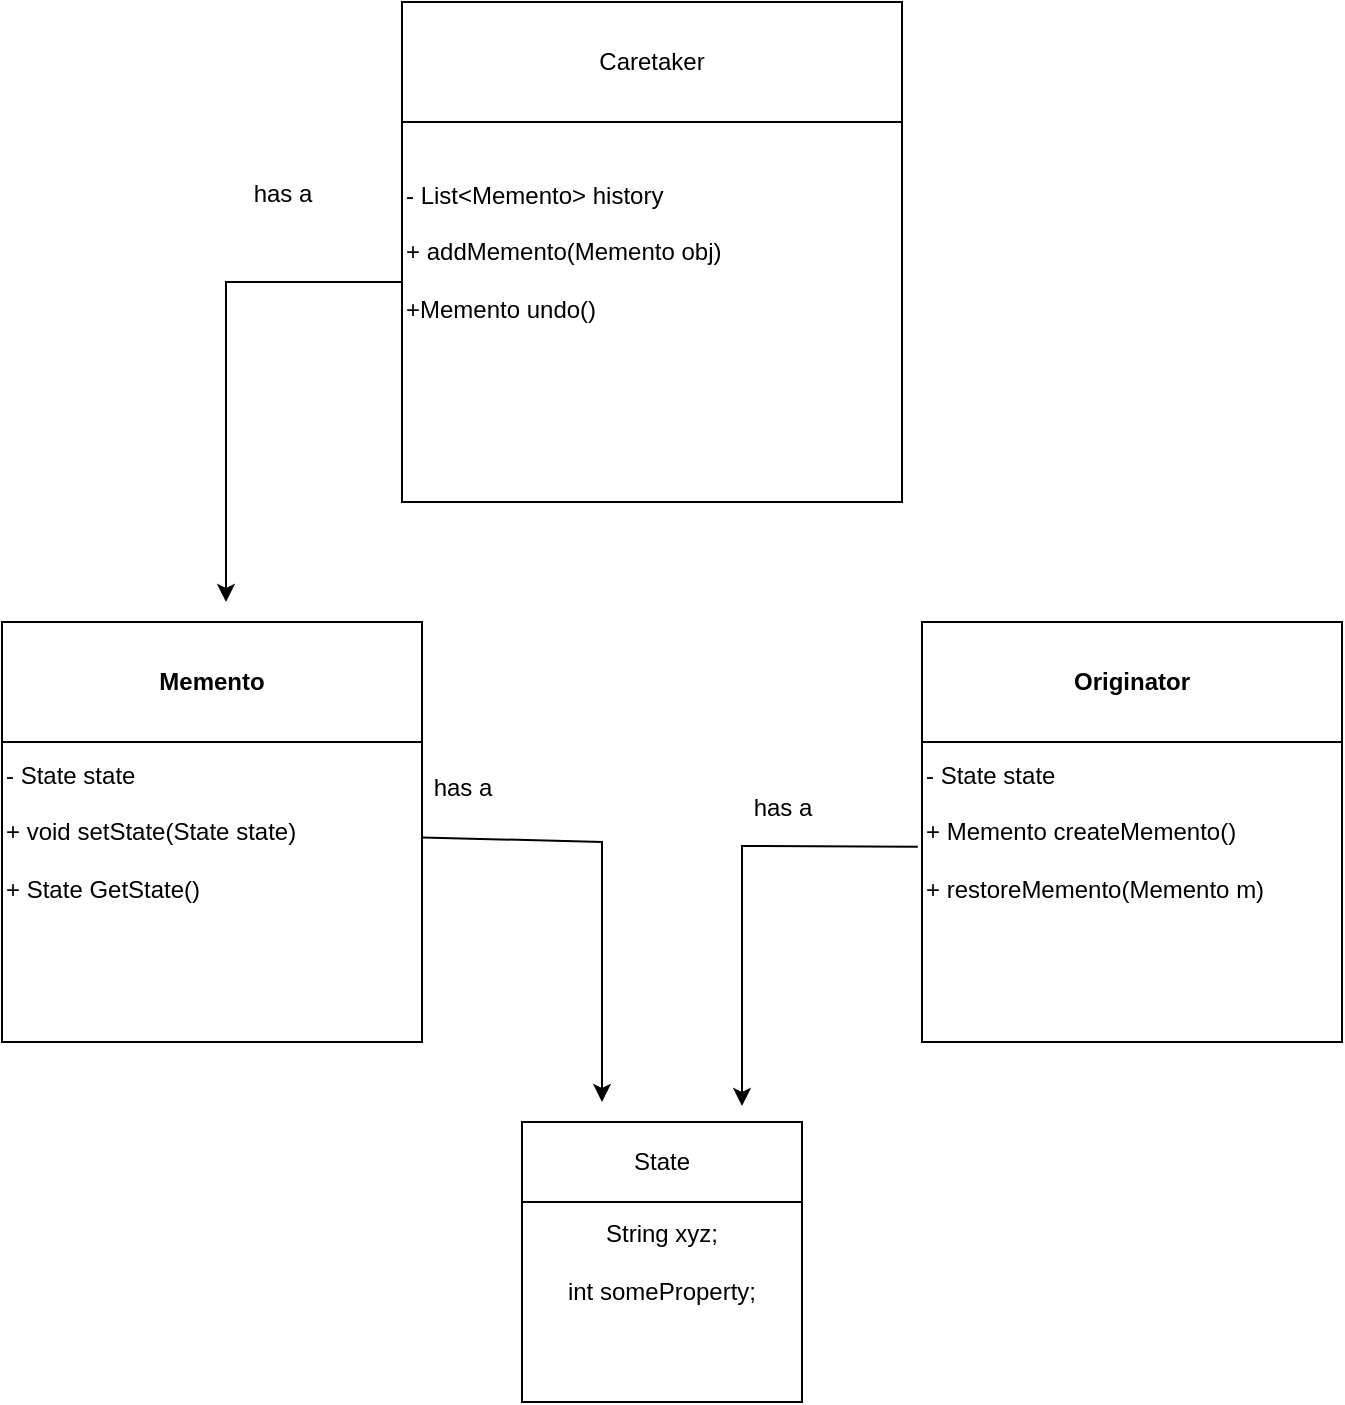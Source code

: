 <mxfile version="24.5.3" type="device">
  <diagram name="Page-1" id="S8YTOZrHcixdIfj45pyo">
    <mxGraphModel dx="977" dy="607" grid="1" gridSize="10" guides="1" tooltips="1" connect="1" arrows="1" fold="1" page="1" pageScale="1" pageWidth="850" pageHeight="1100" math="0" shadow="0">
      <root>
        <mxCell id="0" />
        <mxCell id="1" parent="0" />
        <mxCell id="bSbgGrgNW1VW8Btaw-Oa-1" value="- State state&lt;div&gt;&lt;br&gt;&lt;/div&gt;&lt;div&gt;+ void setState(State state)&lt;/div&gt;&lt;div&gt;&lt;br&gt;&lt;/div&gt;&lt;div&gt;+ State GetState()&lt;/div&gt;" style="whiteSpace=wrap;html=1;aspect=fixed;align=left;" parent="1" vertex="1">
          <mxGeometry x="120" y="430" width="210" height="210" as="geometry" />
        </mxCell>
        <mxCell id="bSbgGrgNW1VW8Btaw-Oa-2" value="&lt;b&gt;Memento&lt;/b&gt;" style="rounded=0;whiteSpace=wrap;html=1;" parent="1" vertex="1">
          <mxGeometry x="120" y="430" width="210" height="60" as="geometry" />
        </mxCell>
        <mxCell id="bSbgGrgNW1VW8Btaw-Oa-3" value="- State state&lt;div&gt;&lt;br&gt;&lt;/div&gt;&lt;div&gt;+ Memento createMemento()&lt;/div&gt;&lt;div&gt;&lt;br&gt;&lt;/div&gt;&lt;div&gt;+ restoreMemento(Memento m)&lt;/div&gt;" style="whiteSpace=wrap;html=1;aspect=fixed;align=left;" parent="1" vertex="1">
          <mxGeometry x="580" y="430" width="210" height="210" as="geometry" />
        </mxCell>
        <mxCell id="bSbgGrgNW1VW8Btaw-Oa-4" value="&lt;b&gt;Originator&lt;/b&gt;" style="rounded=0;whiteSpace=wrap;html=1;" parent="1" vertex="1">
          <mxGeometry x="580" y="430" width="210" height="60" as="geometry" />
        </mxCell>
        <mxCell id="bSbgGrgNW1VW8Btaw-Oa-5" value="" style="endArrow=classic;html=1;rounded=0;" parent="1" source="bSbgGrgNW1VW8Btaw-Oa-1" edge="1">
          <mxGeometry width="50" height="50" relative="1" as="geometry">
            <mxPoint x="330" y="530" as="sourcePoint" />
            <mxPoint x="420" y="670" as="targetPoint" />
            <Array as="points">
              <mxPoint x="420" y="540" />
            </Array>
          </mxGeometry>
        </mxCell>
        <mxCell id="bSbgGrgNW1VW8Btaw-Oa-6" value="" style="endArrow=classic;html=1;rounded=0;exitX=-0.01;exitY=0.535;exitDx=0;exitDy=0;exitPerimeter=0;" parent="1" source="bSbgGrgNW1VW8Btaw-Oa-3" edge="1">
          <mxGeometry width="50" height="50" relative="1" as="geometry">
            <mxPoint x="400" y="540" as="sourcePoint" />
            <mxPoint x="490" y="672" as="targetPoint" />
            <Array as="points">
              <mxPoint x="490" y="542" />
            </Array>
          </mxGeometry>
        </mxCell>
        <mxCell id="bSbgGrgNW1VW8Btaw-Oa-7" value="String xyz;&lt;div&gt;&lt;br&gt;&lt;/div&gt;&lt;div&gt;int someProperty;&lt;/div&gt;" style="whiteSpace=wrap;html=1;aspect=fixed;" parent="1" vertex="1">
          <mxGeometry x="380" y="680" width="140" height="140" as="geometry" />
        </mxCell>
        <mxCell id="bSbgGrgNW1VW8Btaw-Oa-8" value="has a" style="text;html=1;align=center;verticalAlign=middle;resizable=0;points=[];autosize=1;strokeColor=none;fillColor=none;" parent="1" vertex="1">
          <mxGeometry x="325" y="498" width="50" height="30" as="geometry" />
        </mxCell>
        <mxCell id="bSbgGrgNW1VW8Btaw-Oa-9" value="has a" style="text;html=1;align=center;verticalAlign=middle;resizable=0;points=[];autosize=1;strokeColor=none;fillColor=none;" parent="1" vertex="1">
          <mxGeometry x="485" y="508" width="50" height="30" as="geometry" />
        </mxCell>
        <mxCell id="bSbgGrgNW1VW8Btaw-Oa-10" value="- List&amp;lt;Memento&amp;gt; history&lt;div&gt;&lt;br&gt;&lt;/div&gt;&lt;div&gt;+ addMemento(Memento obj)&lt;/div&gt;&lt;div&gt;&lt;br&gt;&lt;/div&gt;&lt;div&gt;+Memento undo()&lt;/div&gt;" style="whiteSpace=wrap;html=1;aspect=fixed;align=left;" parent="1" vertex="1">
          <mxGeometry x="320" y="120" width="250" height="250" as="geometry" />
        </mxCell>
        <mxCell id="bSbgGrgNW1VW8Btaw-Oa-11" value="Caretaker" style="rounded=0;whiteSpace=wrap;html=1;" parent="1" vertex="1">
          <mxGeometry x="320" y="120" width="250" height="60" as="geometry" />
        </mxCell>
        <mxCell id="bSbgGrgNW1VW8Btaw-Oa-12" value="" style="endArrow=classic;html=1;rounded=0;exitX=-0.01;exitY=0.535;exitDx=0;exitDy=0;exitPerimeter=0;" parent="1" edge="1">
          <mxGeometry width="50" height="50" relative="1" as="geometry">
            <mxPoint x="320" y="260" as="sourcePoint" />
            <mxPoint x="232" y="420" as="targetPoint" />
            <Array as="points">
              <mxPoint x="232" y="260" />
            </Array>
          </mxGeometry>
        </mxCell>
        <mxCell id="bSbgGrgNW1VW8Btaw-Oa-13" value="has a&lt;div&gt;&lt;br&gt;&lt;/div&gt;" style="text;html=1;align=center;verticalAlign=middle;resizable=0;points=[];autosize=1;strokeColor=none;fillColor=none;" parent="1" vertex="1">
          <mxGeometry x="235" y="203" width="50" height="40" as="geometry" />
        </mxCell>
        <mxCell id="bSbgGrgNW1VW8Btaw-Oa-14" value="State" style="rounded=0;whiteSpace=wrap;html=1;" parent="1" vertex="1">
          <mxGeometry x="380" y="680" width="140" height="40" as="geometry" />
        </mxCell>
      </root>
    </mxGraphModel>
  </diagram>
</mxfile>
